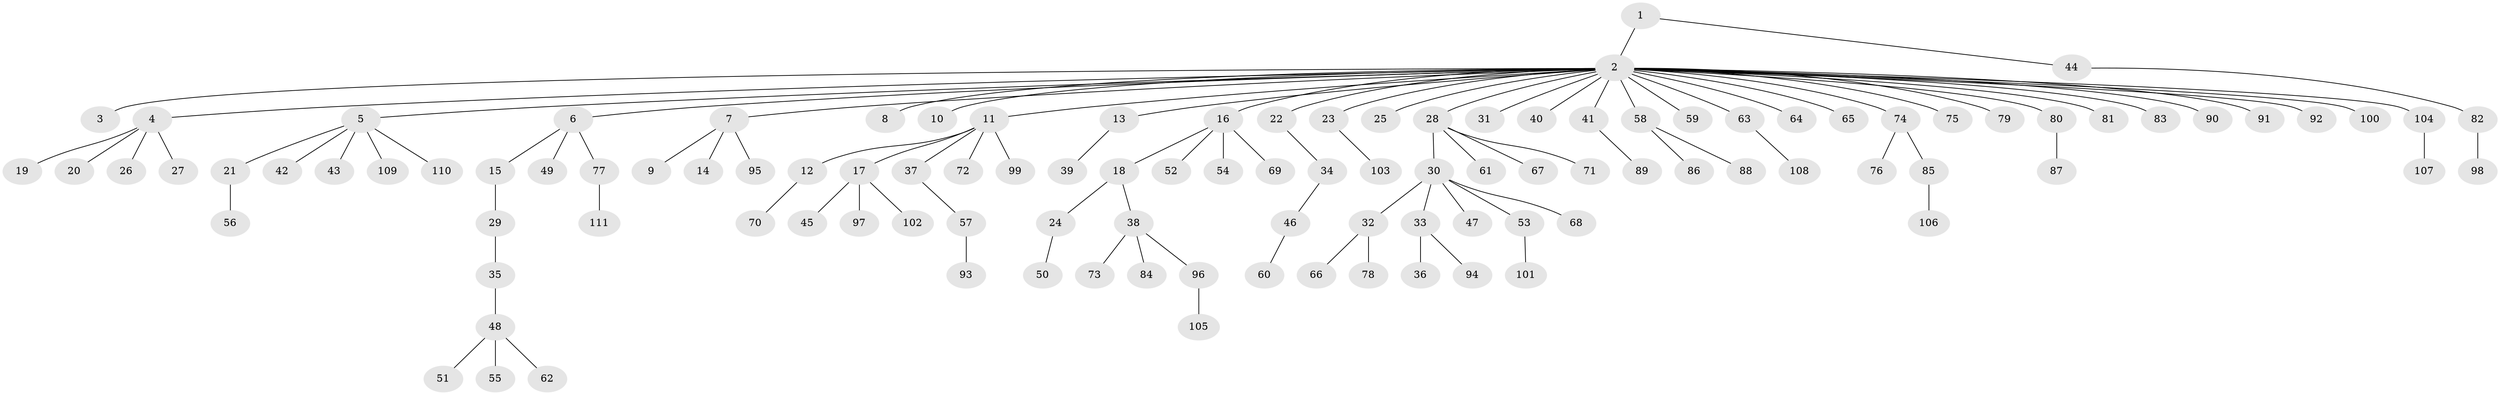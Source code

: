 // Generated by graph-tools (version 1.1) at 2025/49/03/09/25 03:49:46]
// undirected, 111 vertices, 110 edges
graph export_dot {
graph [start="1"]
  node [color=gray90,style=filled];
  1;
  2;
  3;
  4;
  5;
  6;
  7;
  8;
  9;
  10;
  11;
  12;
  13;
  14;
  15;
  16;
  17;
  18;
  19;
  20;
  21;
  22;
  23;
  24;
  25;
  26;
  27;
  28;
  29;
  30;
  31;
  32;
  33;
  34;
  35;
  36;
  37;
  38;
  39;
  40;
  41;
  42;
  43;
  44;
  45;
  46;
  47;
  48;
  49;
  50;
  51;
  52;
  53;
  54;
  55;
  56;
  57;
  58;
  59;
  60;
  61;
  62;
  63;
  64;
  65;
  66;
  67;
  68;
  69;
  70;
  71;
  72;
  73;
  74;
  75;
  76;
  77;
  78;
  79;
  80;
  81;
  82;
  83;
  84;
  85;
  86;
  87;
  88;
  89;
  90;
  91;
  92;
  93;
  94;
  95;
  96;
  97;
  98;
  99;
  100;
  101;
  102;
  103;
  104;
  105;
  106;
  107;
  108;
  109;
  110;
  111;
  1 -- 2;
  1 -- 44;
  2 -- 3;
  2 -- 4;
  2 -- 5;
  2 -- 6;
  2 -- 7;
  2 -- 8;
  2 -- 10;
  2 -- 11;
  2 -- 13;
  2 -- 16;
  2 -- 22;
  2 -- 23;
  2 -- 25;
  2 -- 28;
  2 -- 31;
  2 -- 40;
  2 -- 41;
  2 -- 58;
  2 -- 59;
  2 -- 63;
  2 -- 64;
  2 -- 65;
  2 -- 74;
  2 -- 75;
  2 -- 79;
  2 -- 80;
  2 -- 81;
  2 -- 83;
  2 -- 90;
  2 -- 91;
  2 -- 92;
  2 -- 100;
  2 -- 104;
  4 -- 19;
  4 -- 20;
  4 -- 26;
  4 -- 27;
  5 -- 21;
  5 -- 42;
  5 -- 43;
  5 -- 109;
  5 -- 110;
  6 -- 15;
  6 -- 49;
  6 -- 77;
  7 -- 9;
  7 -- 14;
  7 -- 95;
  11 -- 12;
  11 -- 17;
  11 -- 37;
  11 -- 72;
  11 -- 99;
  12 -- 70;
  13 -- 39;
  15 -- 29;
  16 -- 18;
  16 -- 52;
  16 -- 54;
  16 -- 69;
  17 -- 45;
  17 -- 97;
  17 -- 102;
  18 -- 24;
  18 -- 38;
  21 -- 56;
  22 -- 34;
  23 -- 103;
  24 -- 50;
  28 -- 30;
  28 -- 61;
  28 -- 67;
  28 -- 71;
  29 -- 35;
  30 -- 32;
  30 -- 33;
  30 -- 47;
  30 -- 53;
  30 -- 68;
  32 -- 66;
  32 -- 78;
  33 -- 36;
  33 -- 94;
  34 -- 46;
  35 -- 48;
  37 -- 57;
  38 -- 73;
  38 -- 84;
  38 -- 96;
  41 -- 89;
  44 -- 82;
  46 -- 60;
  48 -- 51;
  48 -- 55;
  48 -- 62;
  53 -- 101;
  57 -- 93;
  58 -- 86;
  58 -- 88;
  63 -- 108;
  74 -- 76;
  74 -- 85;
  77 -- 111;
  80 -- 87;
  82 -- 98;
  85 -- 106;
  96 -- 105;
  104 -- 107;
}
